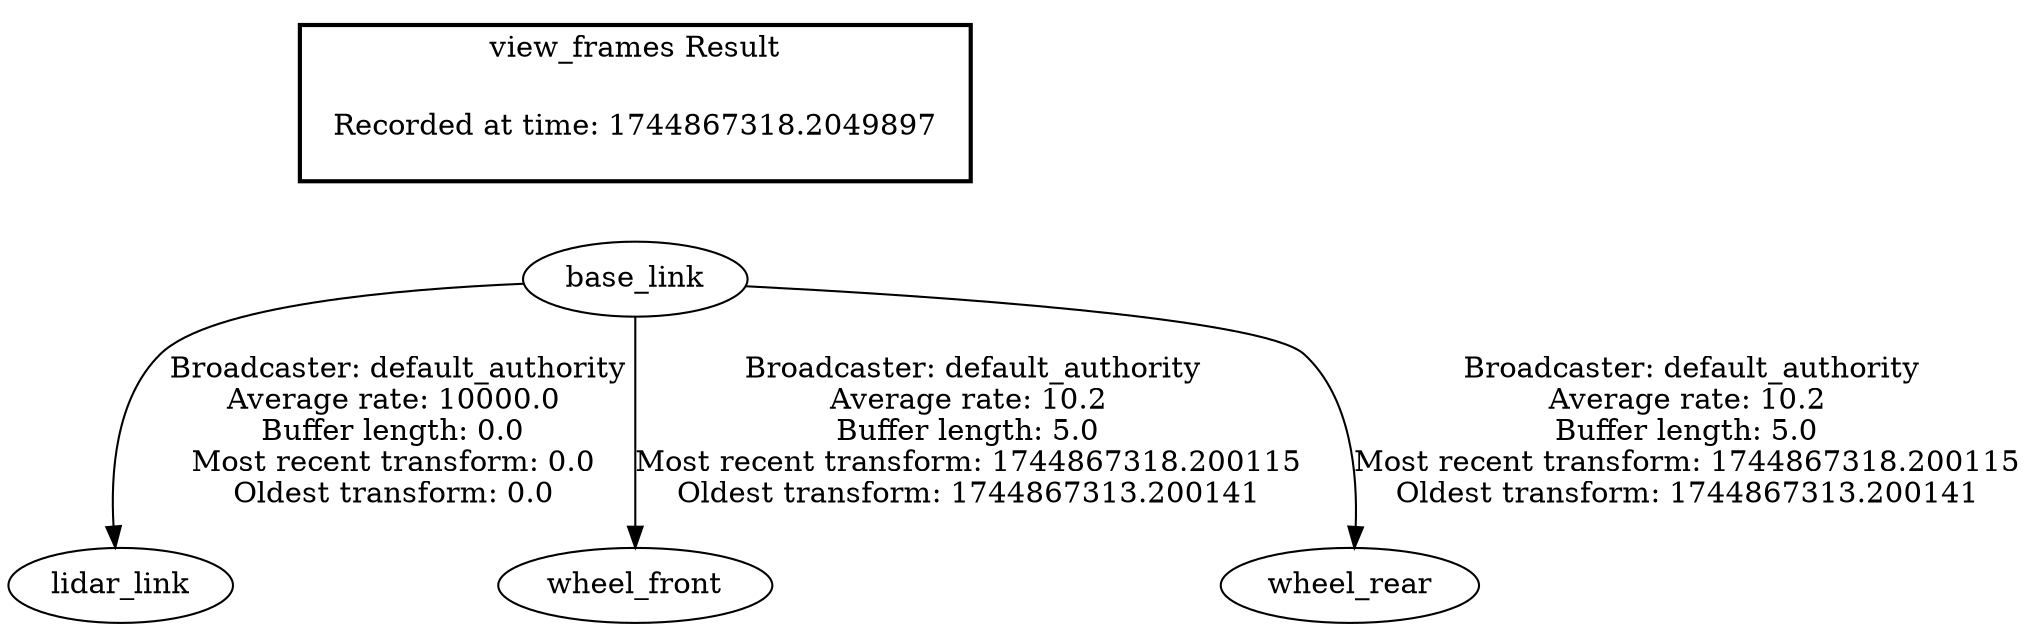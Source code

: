 digraph G {
"base_link" -> "lidar_link"[label=" Broadcaster: default_authority\nAverage rate: 10000.0\nBuffer length: 0.0\nMost recent transform: 0.0\nOldest transform: 0.0\n"];
"base_link" -> "wheel_front"[label=" Broadcaster: default_authority\nAverage rate: 10.2\nBuffer length: 5.0\nMost recent transform: 1744867318.200115\nOldest transform: 1744867313.200141\n"];
"base_link" -> "wheel_rear"[label=" Broadcaster: default_authority\nAverage rate: 10.2\nBuffer length: 5.0\nMost recent transform: 1744867318.200115\nOldest transform: 1744867313.200141\n"];
edge [style=invis];
 subgraph cluster_legend { style=bold; color=black; label ="view_frames Result";
"Recorded at time: 1744867318.2049897"[ shape=plaintext ] ;
}->"base_link";
}